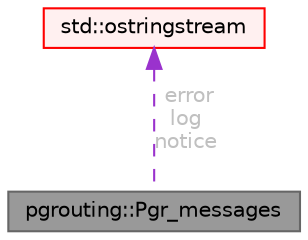 digraph "pgrouting::Pgr_messages"
{
 // LATEX_PDF_SIZE
  bgcolor="transparent";
  edge [fontname=Helvetica,fontsize=10,labelfontname=Helvetica,labelfontsize=10];
  node [fontname=Helvetica,fontsize=10,shape=box,height=0.2,width=0.4];
  Node1 [id="Node000001",label="pgrouting::Pgr_messages",height=0.2,width=0.4,color="gray40", fillcolor="grey60", style="filled", fontcolor="black",tooltip=" "];
  Node2 -> Node1 [id="edge1_Node000001_Node000002",dir="back",color="darkorchid3",style="dashed",tooltip=" ",label=" error\nlog\nnotice",fontcolor="grey" ];
  Node2 [id="Node000002",label="std::ostringstream",height=0.2,width=0.4,color="red", fillcolor="#FFF0F0", style="filled",tooltip=" "];
}
